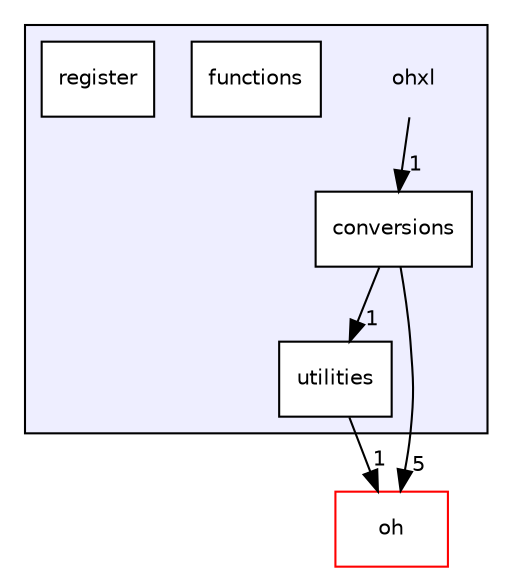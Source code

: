 digraph "ohxl" {
  compound=true
  node [ fontsize="10", fontname="Helvetica"];
  edge [ labelfontsize="10", labelfontname="Helvetica"];
  subgraph clusterdir_df69e106f9f5527fa90abc7544165318 {
    graph [ bgcolor="#eeeeff", pencolor="black", label="" URL="dir_df69e106f9f5527fa90abc7544165318.html"];
    dir_df69e106f9f5527fa90abc7544165318 [shape=plaintext label="ohxl"];
    dir_0c6970b186e3a8cf6caf9b1c5553acf8 [shape=box label="conversions" color="black" fillcolor="white" style="filled" URL="dir_0c6970b186e3a8cf6caf9b1c5553acf8.html"];
    dir_48982eb449fde9b9132ffa6374590d94 [shape=box label="functions" color="black" fillcolor="white" style="filled" URL="dir_48982eb449fde9b9132ffa6374590d94.html"];
    dir_30d2cfbb67605adc290aabf60279bd7f [shape=box label="register" color="black" fillcolor="white" style="filled" URL="dir_30d2cfbb67605adc290aabf60279bd7f.html"];
    dir_dff82fe37cd4a6277c56b5ef6d2e2c3d [shape=box label="utilities" color="black" fillcolor="white" style="filled" URL="dir_dff82fe37cd4a6277c56b5ef6d2e2c3d.html"];
  }
  dir_da96989858fc03e8e84f2ef05cb69165 [shape=box label="oh" fillcolor="white" style="filled" color="red" URL="dir_da96989858fc03e8e84f2ef05cb69165.html"];
  dir_0c6970b186e3a8cf6caf9b1c5553acf8->dir_da96989858fc03e8e84f2ef05cb69165 [headlabel="5", labeldistance=1.5 headhref="dir_000001_000004.html"];
  dir_0c6970b186e3a8cf6caf9b1c5553acf8->dir_dff82fe37cd4a6277c56b5ef6d2e2c3d [headlabel="1", labeldistance=1.5 headhref="dir_000001_000012.html"];
  dir_dff82fe37cd4a6277c56b5ef6d2e2c3d->dir_da96989858fc03e8e84f2ef05cb69165 [headlabel="1", labeldistance=1.5 headhref="dir_000012_000004.html"];
  dir_df69e106f9f5527fa90abc7544165318->dir_0c6970b186e3a8cf6caf9b1c5553acf8 [headlabel="1", labeldistance=1.5 headhref="dir_000000_000001.html"];
}
